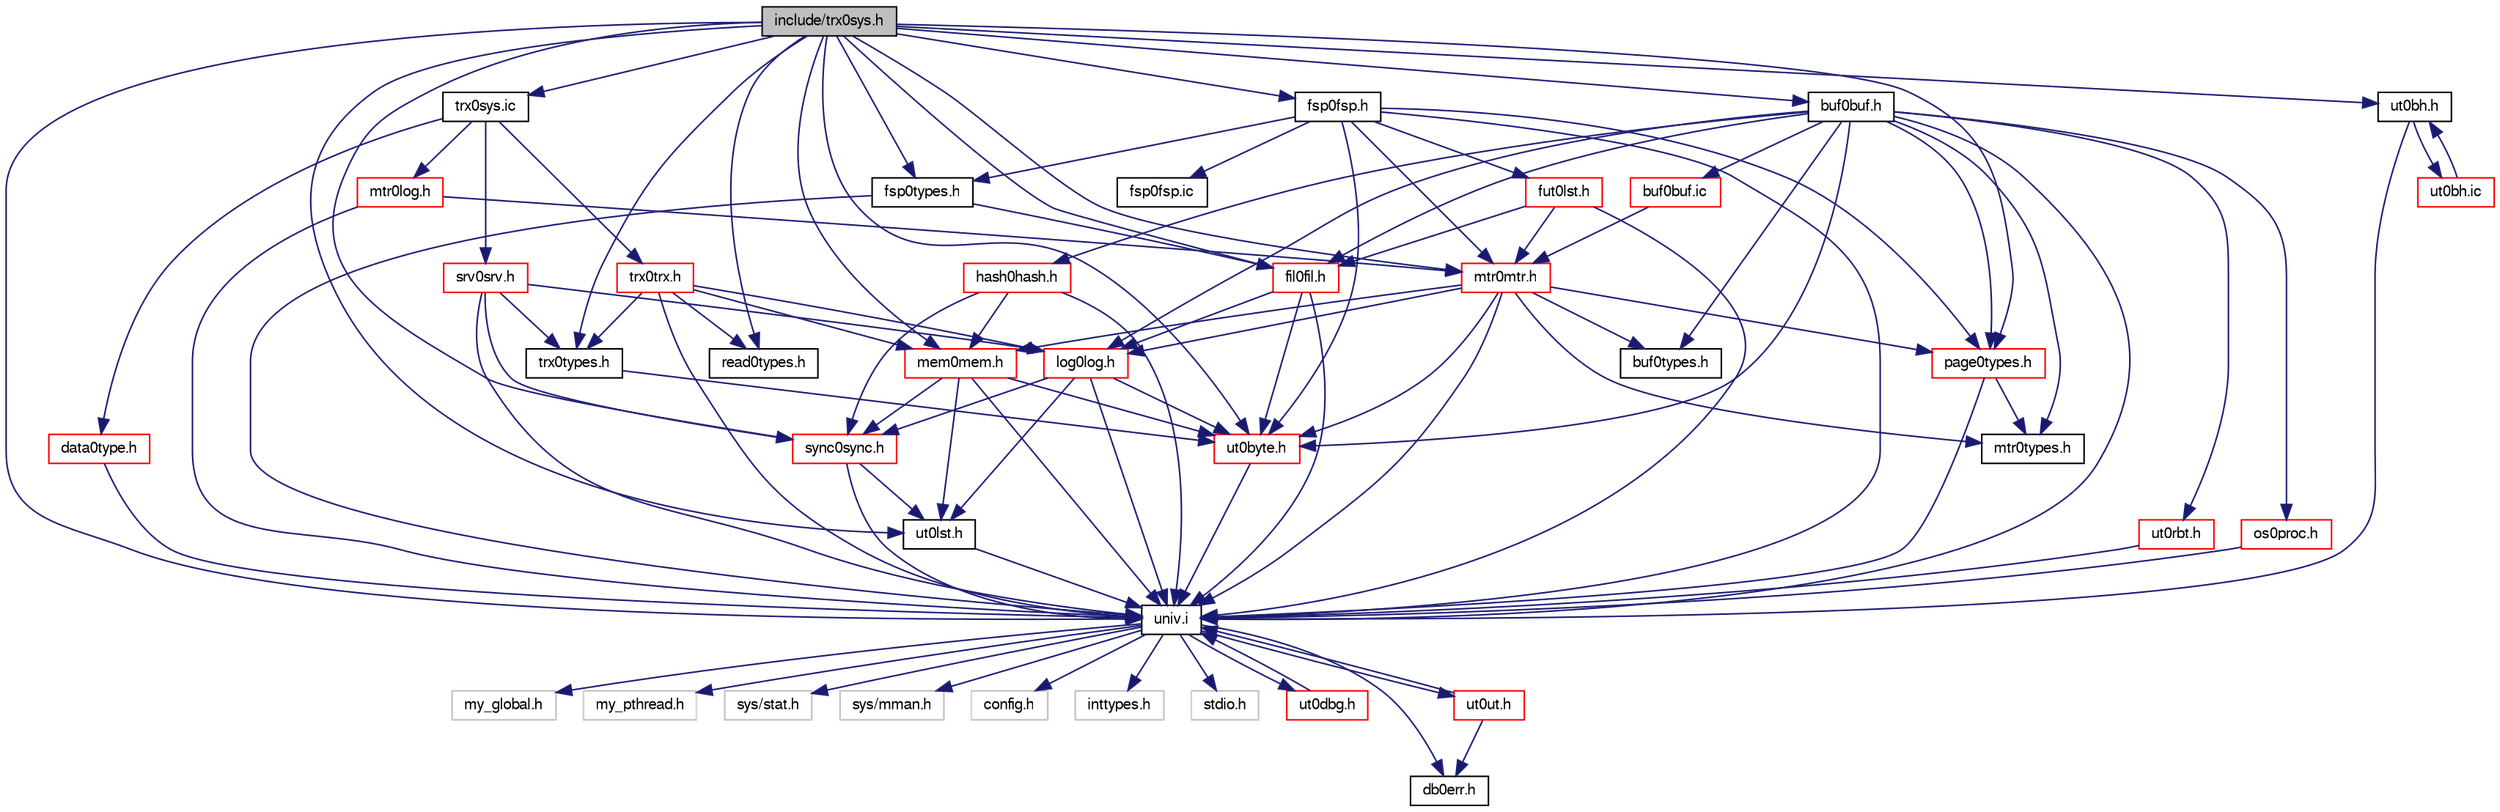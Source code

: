 digraph "include/trx0sys.h"
{
  bgcolor="transparent";
  edge [fontname="FreeSans",fontsize="10",labelfontname="FreeSans",labelfontsize="10"];
  node [fontname="FreeSans",fontsize="10",shape=record];
  Node1 [label="include/trx0sys.h",height=0.2,width=0.4,color="black", fillcolor="grey75", style="filled" fontcolor="black"];
  Node1 -> Node2 [color="midnightblue",fontsize="10",style="solid",fontname="FreeSans"];
  Node2 [label="univ.i",height=0.2,width=0.4,color="black",URL="$univ_8i.html"];
  Node2 -> Node3 [color="midnightblue",fontsize="10",style="solid",fontname="FreeSans"];
  Node3 [label="my_global.h",height=0.2,width=0.4,color="grey75"];
  Node2 -> Node4 [color="midnightblue",fontsize="10",style="solid",fontname="FreeSans"];
  Node4 [label="my_pthread.h",height=0.2,width=0.4,color="grey75"];
  Node2 -> Node5 [color="midnightblue",fontsize="10",style="solid",fontname="FreeSans"];
  Node5 [label="sys/stat.h",height=0.2,width=0.4,color="grey75"];
  Node2 -> Node6 [color="midnightblue",fontsize="10",style="solid",fontname="FreeSans"];
  Node6 [label="sys/mman.h",height=0.2,width=0.4,color="grey75"];
  Node2 -> Node7 [color="midnightblue",fontsize="10",style="solid",fontname="FreeSans"];
  Node7 [label="config.h",height=0.2,width=0.4,color="grey75"];
  Node2 -> Node8 [color="midnightblue",fontsize="10",style="solid",fontname="FreeSans"];
  Node8 [label="inttypes.h",height=0.2,width=0.4,color="grey75"];
  Node2 -> Node9 [color="midnightblue",fontsize="10",style="solid",fontname="FreeSans"];
  Node9 [label="stdio.h",height=0.2,width=0.4,color="grey75"];
  Node2 -> Node10 [color="midnightblue",fontsize="10",style="solid",fontname="FreeSans"];
  Node10 [label="ut0dbg.h",height=0.2,width=0.4,color="red",URL="$ut0dbg_8h.html"];
  Node10 -> Node2 [color="midnightblue",fontsize="10",style="solid",fontname="FreeSans"];
  Node2 -> Node11 [color="midnightblue",fontsize="10",style="solid",fontname="FreeSans"];
  Node11 [label="ut0ut.h",height=0.2,width=0.4,color="red",URL="$ut0ut_8h.html"];
  Node11 -> Node2 [color="midnightblue",fontsize="10",style="solid",fontname="FreeSans"];
  Node11 -> Node12 [color="midnightblue",fontsize="10",style="solid",fontname="FreeSans"];
  Node12 [label="db0err.h",height=0.2,width=0.4,color="black",URL="$db0err_8h.html"];
  Node2 -> Node12 [color="midnightblue",fontsize="10",style="solid",fontname="FreeSans"];
  Node1 -> Node13 [color="midnightblue",fontsize="10",style="solid",fontname="FreeSans"];
  Node13 [label="trx0types.h",height=0.2,width=0.4,color="black",URL="$trx0types_8h.html"];
  Node13 -> Node14 [color="midnightblue",fontsize="10",style="solid",fontname="FreeSans"];
  Node14 [label="ut0byte.h",height=0.2,width=0.4,color="red",URL="$ut0byte_8h.html"];
  Node14 -> Node2 [color="midnightblue",fontsize="10",style="solid",fontname="FreeSans"];
  Node1 -> Node15 [color="midnightblue",fontsize="10",style="solid",fontname="FreeSans"];
  Node15 [label="fsp0types.h",height=0.2,width=0.4,color="black",URL="$fsp0types_8h_source.html"];
  Node15 -> Node2 [color="midnightblue",fontsize="10",style="solid",fontname="FreeSans"];
  Node15 -> Node16 [color="midnightblue",fontsize="10",style="solid",fontname="FreeSans"];
  Node16 [label="fil0fil.h",height=0.2,width=0.4,color="red",URL="$fil0fil_8h.html"];
  Node16 -> Node2 [color="midnightblue",fontsize="10",style="solid",fontname="FreeSans"];
  Node16 -> Node14 [color="midnightblue",fontsize="10",style="solid",fontname="FreeSans"];
  Node16 -> Node17 [color="midnightblue",fontsize="10",style="solid",fontname="FreeSans"];
  Node17 [label="log0log.h",height=0.2,width=0.4,color="red",URL="$log0log_8h.html"];
  Node17 -> Node2 [color="midnightblue",fontsize="10",style="solid",fontname="FreeSans"];
  Node17 -> Node14 [color="midnightblue",fontsize="10",style="solid",fontname="FreeSans"];
  Node17 -> Node18 [color="midnightblue",fontsize="10",style="solid",fontname="FreeSans"];
  Node18 [label="ut0lst.h",height=0.2,width=0.4,color="black",URL="$ut0lst_8h.html"];
  Node18 -> Node2 [color="midnightblue",fontsize="10",style="solid",fontname="FreeSans"];
  Node17 -> Node19 [color="midnightblue",fontsize="10",style="solid",fontname="FreeSans"];
  Node19 [label="sync0sync.h",height=0.2,width=0.4,color="red",URL="$sync0sync_8h.html"];
  Node19 -> Node2 [color="midnightblue",fontsize="10",style="solid",fontname="FreeSans"];
  Node19 -> Node18 [color="midnightblue",fontsize="10",style="solid",fontname="FreeSans"];
  Node1 -> Node16 [color="midnightblue",fontsize="10",style="solid",fontname="FreeSans"];
  Node1 -> Node20 [color="midnightblue",fontsize="10",style="solid",fontname="FreeSans"];
  Node20 [label="buf0buf.h",height=0.2,width=0.4,color="black",URL="$buf0buf_8h.html"];
  Node20 -> Node2 [color="midnightblue",fontsize="10",style="solid",fontname="FreeSans"];
  Node20 -> Node16 [color="midnightblue",fontsize="10",style="solid",fontname="FreeSans"];
  Node20 -> Node21 [color="midnightblue",fontsize="10",style="solid",fontname="FreeSans"];
  Node21 [label="mtr0types.h",height=0.2,width=0.4,color="black",URL="$mtr0types_8h.html"];
  Node20 -> Node22 [color="midnightblue",fontsize="10",style="solid",fontname="FreeSans"];
  Node22 [label="buf0types.h",height=0.2,width=0.4,color="black",URL="$buf0types_8h.html"];
  Node20 -> Node23 [color="midnightblue",fontsize="10",style="solid",fontname="FreeSans"];
  Node23 [label="hash0hash.h",height=0.2,width=0.4,color="red",URL="$hash0hash_8h.html"];
  Node23 -> Node2 [color="midnightblue",fontsize="10",style="solid",fontname="FreeSans"];
  Node23 -> Node24 [color="midnightblue",fontsize="10",style="solid",fontname="FreeSans"];
  Node24 [label="mem0mem.h",height=0.2,width=0.4,color="red",URL="$mem0mem_8h.html"];
  Node24 -> Node2 [color="midnightblue",fontsize="10",style="solid",fontname="FreeSans"];
  Node24 -> Node14 [color="midnightblue",fontsize="10",style="solid",fontname="FreeSans"];
  Node24 -> Node19 [color="midnightblue",fontsize="10",style="solid",fontname="FreeSans"];
  Node24 -> Node18 [color="midnightblue",fontsize="10",style="solid",fontname="FreeSans"];
  Node23 -> Node19 [color="midnightblue",fontsize="10",style="solid",fontname="FreeSans"];
  Node20 -> Node14 [color="midnightblue",fontsize="10",style="solid",fontname="FreeSans"];
  Node20 -> Node25 [color="midnightblue",fontsize="10",style="solid",fontname="FreeSans"];
  Node25 [label="page0types.h",height=0.2,width=0.4,color="red",URL="$page0types_8h.html"];
  Node25 -> Node2 [color="midnightblue",fontsize="10",style="solid",fontname="FreeSans"];
  Node25 -> Node21 [color="midnightblue",fontsize="10",style="solid",fontname="FreeSans"];
  Node20 -> Node26 [color="midnightblue",fontsize="10",style="solid",fontname="FreeSans"];
  Node26 [label="ut0rbt.h",height=0.2,width=0.4,color="red",URL="$ut0rbt_8h.html"];
  Node26 -> Node2 [color="midnightblue",fontsize="10",style="solid",fontname="FreeSans"];
  Node20 -> Node27 [color="midnightblue",fontsize="10",style="solid",fontname="FreeSans"];
  Node27 [label="os0proc.h",height=0.2,width=0.4,color="red",URL="$os0proc_8h.html"];
  Node27 -> Node2 [color="midnightblue",fontsize="10",style="solid",fontname="FreeSans"];
  Node20 -> Node17 [color="midnightblue",fontsize="10",style="solid",fontname="FreeSans"];
  Node20 -> Node28 [color="midnightblue",fontsize="10",style="solid",fontname="FreeSans"];
  Node28 [label="buf0buf.ic",height=0.2,width=0.4,color="red",URL="$buf0buf_8ic.html"];
  Node28 -> Node29 [color="midnightblue",fontsize="10",style="solid",fontname="FreeSans"];
  Node29 [label="mtr0mtr.h",height=0.2,width=0.4,color="red",URL="$mtr0mtr_8h.html"];
  Node29 -> Node2 [color="midnightblue",fontsize="10",style="solid",fontname="FreeSans"];
  Node29 -> Node24 [color="midnightblue",fontsize="10",style="solid",fontname="FreeSans"];
  Node29 -> Node22 [color="midnightblue",fontsize="10",style="solid",fontname="FreeSans"];
  Node29 -> Node14 [color="midnightblue",fontsize="10",style="solid",fontname="FreeSans"];
  Node29 -> Node21 [color="midnightblue",fontsize="10",style="solid",fontname="FreeSans"];
  Node29 -> Node25 [color="midnightblue",fontsize="10",style="solid",fontname="FreeSans"];
  Node29 -> Node17 [color="midnightblue",fontsize="10",style="solid",fontname="FreeSans"];
  Node1 -> Node29 [color="midnightblue",fontsize="10",style="solid",fontname="FreeSans"];
  Node1 -> Node14 [color="midnightblue",fontsize="10",style="solid",fontname="FreeSans"];
  Node1 -> Node24 [color="midnightblue",fontsize="10",style="solid",fontname="FreeSans"];
  Node1 -> Node19 [color="midnightblue",fontsize="10",style="solid",fontname="FreeSans"];
  Node1 -> Node18 [color="midnightblue",fontsize="10",style="solid",fontname="FreeSans"];
  Node1 -> Node30 [color="midnightblue",fontsize="10",style="solid",fontname="FreeSans"];
  Node30 [label="ut0bh.h",height=0.2,width=0.4,color="black",URL="$ut0bh_8h.html"];
  Node30 -> Node2 [color="midnightblue",fontsize="10",style="solid",fontname="FreeSans"];
  Node30 -> Node31 [color="midnightblue",fontsize="10",style="solid",fontname="FreeSans"];
  Node31 [label="ut0bh.ic",height=0.2,width=0.4,color="red",URL="$ut0bh_8ic.html"];
  Node31 -> Node30 [color="midnightblue",fontsize="10",style="solid",fontname="FreeSans"];
  Node1 -> Node32 [color="midnightblue",fontsize="10",style="solid",fontname="FreeSans"];
  Node32 [label="read0types.h",height=0.2,width=0.4,color="black",URL="$read0types_8h.html"];
  Node1 -> Node25 [color="midnightblue",fontsize="10",style="solid",fontname="FreeSans"];
  Node1 -> Node33 [color="midnightblue",fontsize="10",style="solid",fontname="FreeSans"];
  Node33 [label="fsp0fsp.h",height=0.2,width=0.4,color="black",URL="$fsp0fsp_8h.html"];
  Node33 -> Node2 [color="midnightblue",fontsize="10",style="solid",fontname="FreeSans"];
  Node33 -> Node29 [color="midnightblue",fontsize="10",style="solid",fontname="FreeSans"];
  Node33 -> Node34 [color="midnightblue",fontsize="10",style="solid",fontname="FreeSans"];
  Node34 [label="fut0lst.h",height=0.2,width=0.4,color="red",URL="$fut0lst_8h.html"];
  Node34 -> Node2 [color="midnightblue",fontsize="10",style="solid",fontname="FreeSans"];
  Node34 -> Node16 [color="midnightblue",fontsize="10",style="solid",fontname="FreeSans"];
  Node34 -> Node29 [color="midnightblue",fontsize="10",style="solid",fontname="FreeSans"];
  Node33 -> Node14 [color="midnightblue",fontsize="10",style="solid",fontname="FreeSans"];
  Node33 -> Node25 [color="midnightblue",fontsize="10",style="solid",fontname="FreeSans"];
  Node33 -> Node15 [color="midnightblue",fontsize="10",style="solid",fontname="FreeSans"];
  Node33 -> Node35 [color="midnightblue",fontsize="10",style="solid",fontname="FreeSans"];
  Node35 [label="fsp0fsp.ic",height=0.2,width=0.4,color="black",URL="$fsp0fsp_8ic.html"];
  Node1 -> Node36 [color="midnightblue",fontsize="10",style="solid",fontname="FreeSans"];
  Node36 [label="trx0sys.ic",height=0.2,width=0.4,color="black",URL="$trx0sys_8ic.html"];
  Node36 -> Node37 [color="midnightblue",fontsize="10",style="solid",fontname="FreeSans"];
  Node37 [label="trx0trx.h",height=0.2,width=0.4,color="red",URL="$trx0trx_8h.html"];
  Node37 -> Node2 [color="midnightblue",fontsize="10",style="solid",fontname="FreeSans"];
  Node37 -> Node13 [color="midnightblue",fontsize="10",style="solid",fontname="FreeSans"];
  Node37 -> Node17 [color="midnightblue",fontsize="10",style="solid",fontname="FreeSans"];
  Node37 -> Node24 [color="midnightblue",fontsize="10",style="solid",fontname="FreeSans"];
  Node37 -> Node32 [color="midnightblue",fontsize="10",style="solid",fontname="FreeSans"];
  Node36 -> Node38 [color="midnightblue",fontsize="10",style="solid",fontname="FreeSans"];
  Node38 [label="data0type.h",height=0.2,width=0.4,color="red",URL="$data0type_8h.html"];
  Node38 -> Node2 [color="midnightblue",fontsize="10",style="solid",fontname="FreeSans"];
  Node36 -> Node39 [color="midnightblue",fontsize="10",style="solid",fontname="FreeSans"];
  Node39 [label="srv0srv.h",height=0.2,width=0.4,color="red",URL="$srv0srv_8h.html"];
  Node39 -> Node2 [color="midnightblue",fontsize="10",style="solid",fontname="FreeSans"];
  Node39 -> Node17 [color="midnightblue",fontsize="10",style="solid",fontname="FreeSans"];
  Node39 -> Node19 [color="midnightblue",fontsize="10",style="solid",fontname="FreeSans"];
  Node39 -> Node13 [color="midnightblue",fontsize="10",style="solid",fontname="FreeSans"];
  Node36 -> Node40 [color="midnightblue",fontsize="10",style="solid",fontname="FreeSans"];
  Node40 [label="mtr0log.h",height=0.2,width=0.4,color="red",URL="$mtr0log_8h.html"];
  Node40 -> Node2 [color="midnightblue",fontsize="10",style="solid",fontname="FreeSans"];
  Node40 -> Node29 [color="midnightblue",fontsize="10",style="solid",fontname="FreeSans"];
}
